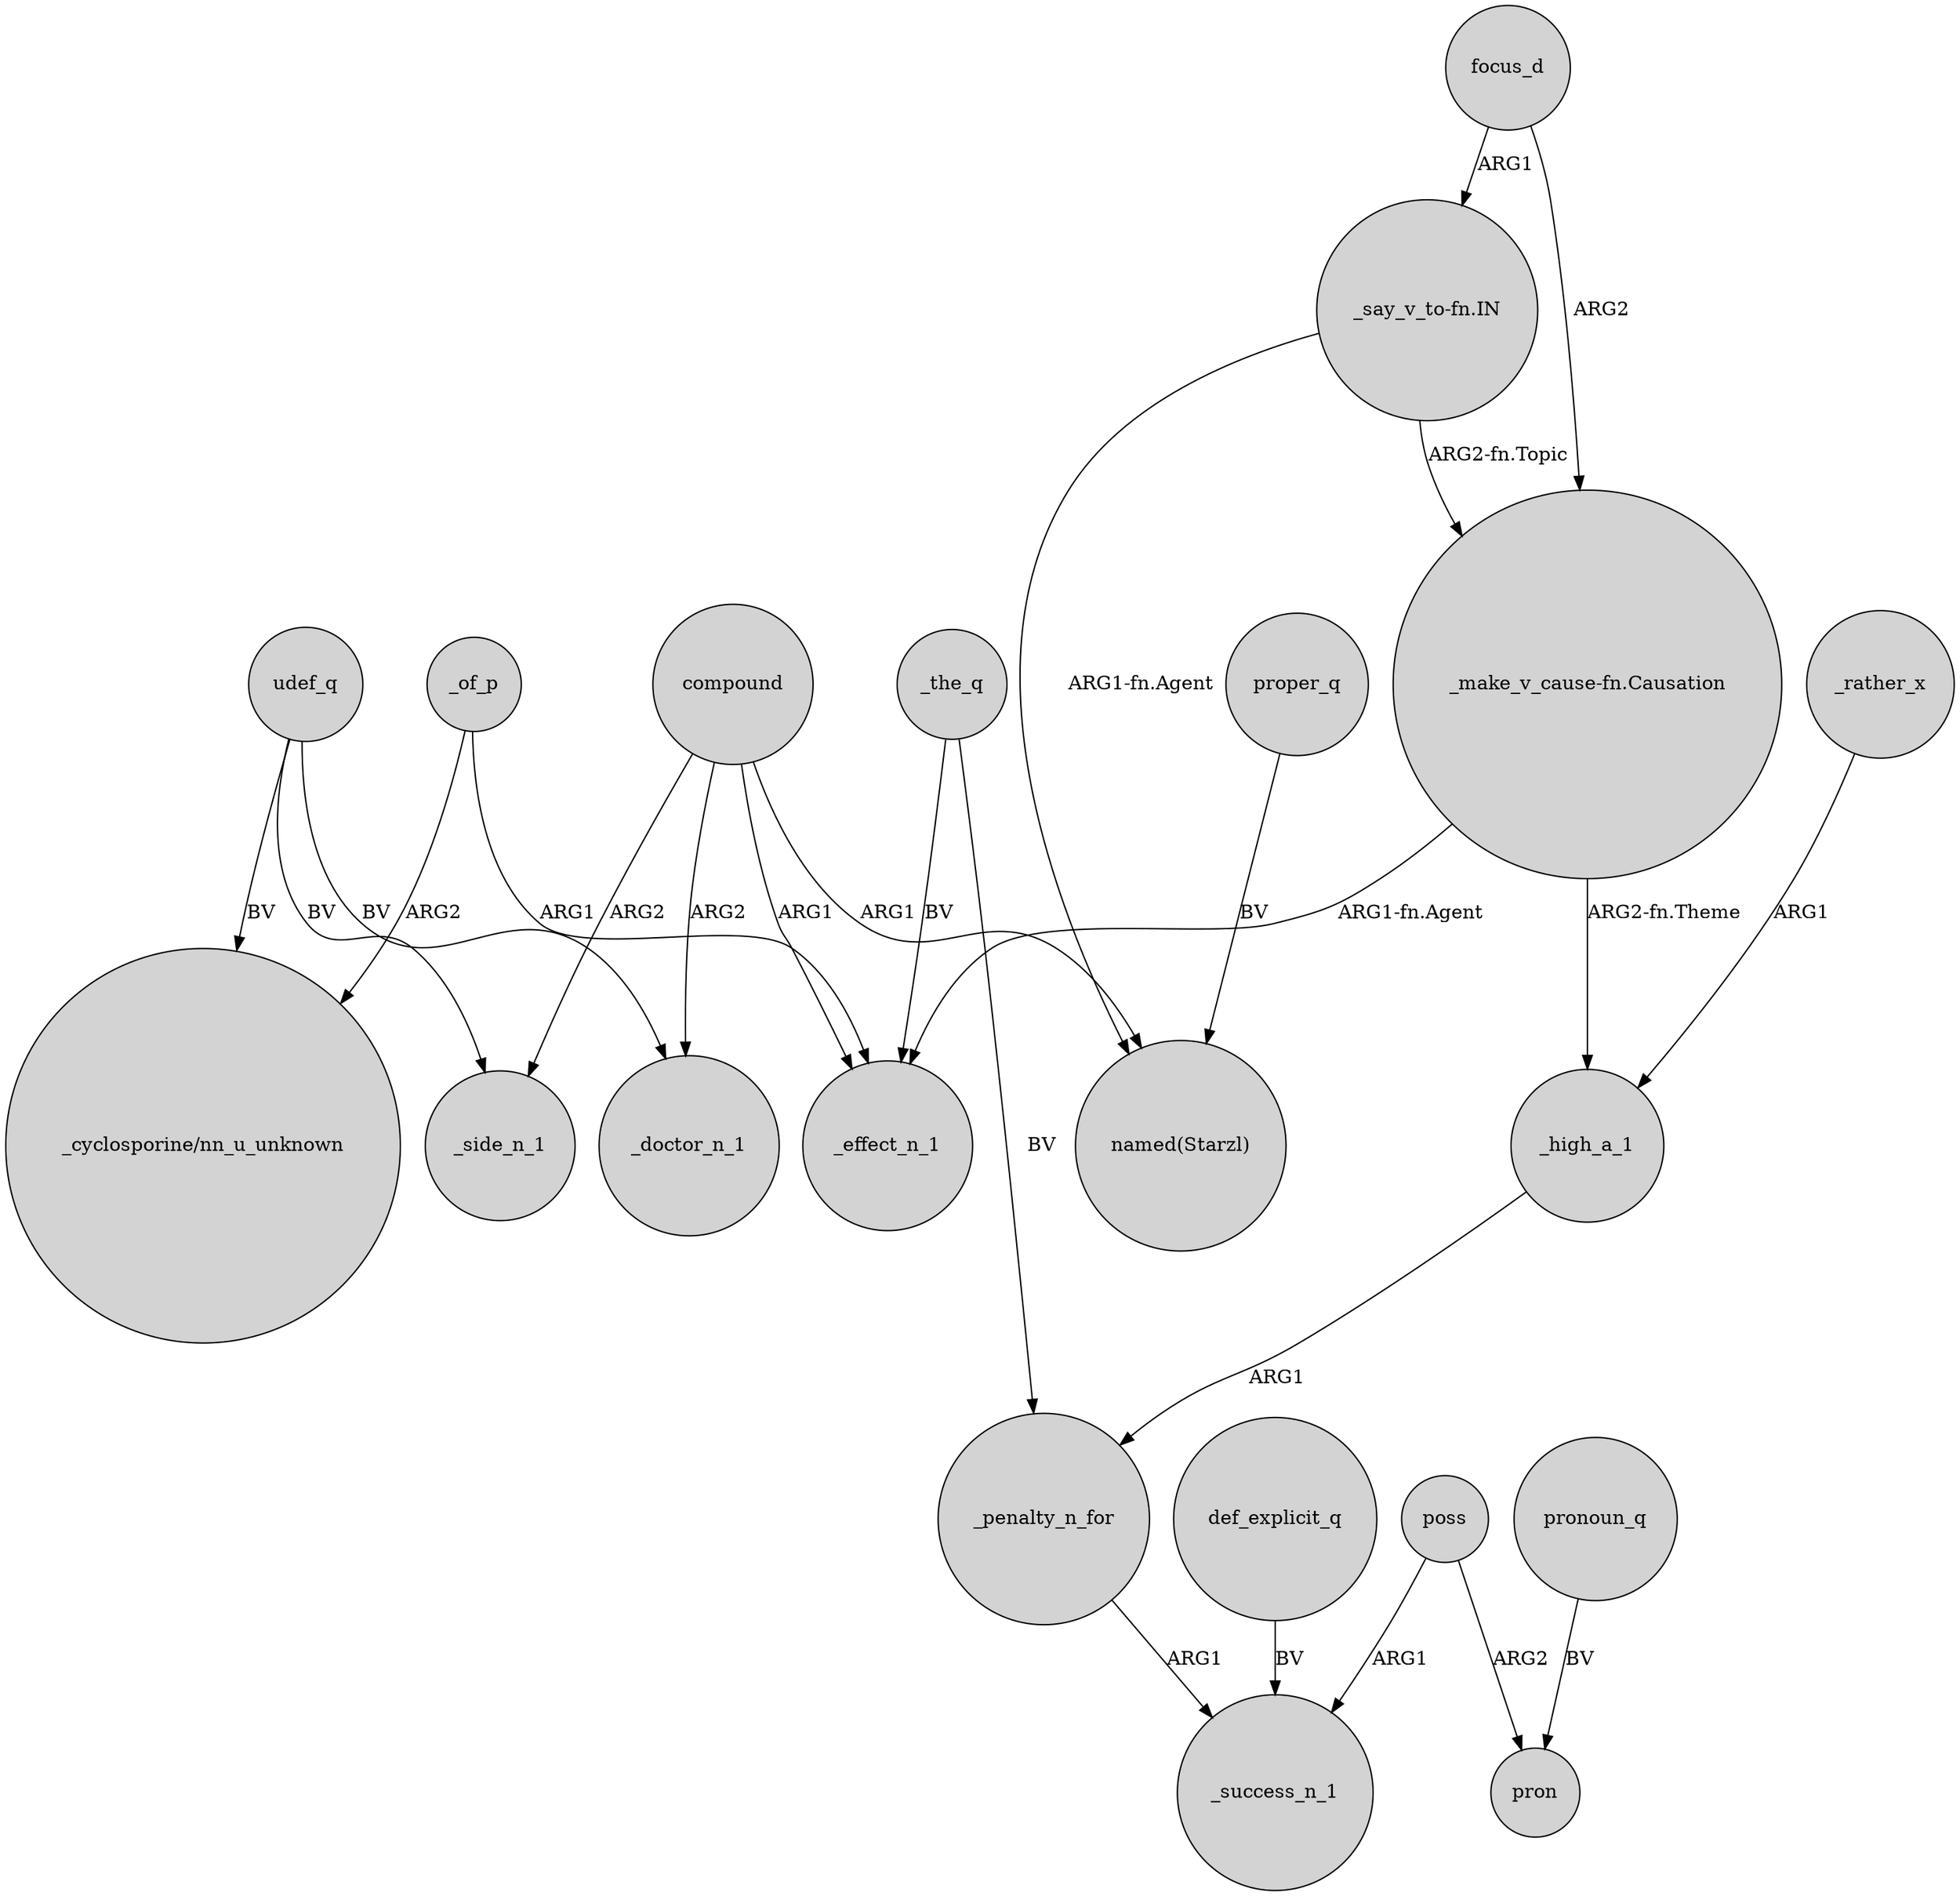 digraph {
	node [shape=circle style=filled]
	"_say_v_to-fn.IN" -> "_make_v_cause-fn.Causation" [label="ARG2-fn.Topic"]
	_of_p -> _effect_n_1 [label=ARG1]
	compound -> _doctor_n_1 [label=ARG2]
	_high_a_1 -> _penalty_n_for [label=ARG1]
	poss -> pron [label=ARG2]
	"_make_v_cause-fn.Causation" -> _effect_n_1 [label="ARG1-fn.Agent"]
	"_say_v_to-fn.IN" -> "named(Starzl)" [label="ARG1-fn.Agent"]
	proper_q -> "named(Starzl)" [label=BV]
	"_make_v_cause-fn.Causation" -> _high_a_1 [label="ARG2-fn.Theme"]
	poss -> _success_n_1 [label=ARG1]
	compound -> _side_n_1 [label=ARG2]
	compound -> "named(Starzl)" [label=ARG1]
	_of_p -> "_cyclosporine/nn_u_unknown" [label=ARG2]
	udef_q -> _doctor_n_1 [label=BV]
	udef_q -> _side_n_1 [label=BV]
	udef_q -> "_cyclosporine/nn_u_unknown" [label=BV]
	_penalty_n_for -> _success_n_1 [label=ARG1]
	pronoun_q -> pron [label=BV]
	focus_d -> "_make_v_cause-fn.Causation" [label=ARG2]
	_the_q -> _effect_n_1 [label=BV]
	def_explicit_q -> _success_n_1 [label=BV]
	_rather_x -> _high_a_1 [label=ARG1]
	compound -> _effect_n_1 [label=ARG1]
	focus_d -> "_say_v_to-fn.IN" [label=ARG1]
	_the_q -> _penalty_n_for [label=BV]
}
